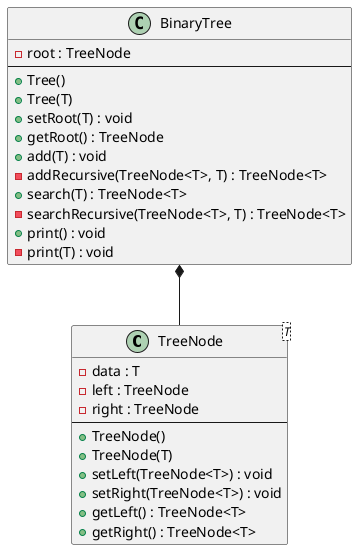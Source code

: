 @startuml

class TreeNode <T> {
- data : T
- left : TreeNode
- right : TreeNode
--
+TreeNode()
+TreeNode(T)
+setLeft(TreeNode<T>) : void
+setRight(TreeNode<T>) : void
+getLeft() : TreeNode<T>
+getRight() : TreeNode<T>
}

class BinaryTree {
- root : TreeNode
--
+Tree()
+Tree(T)
+setRoot(T) : void
+getRoot() : TreeNode
+add(T) : void
-addRecursive(TreeNode<T>, T) : TreeNode<T>
+search(T) : TreeNode<T>
-searchRecursive(TreeNode<T>, T) : TreeNode<T>
+print() : void
-print(T) : void
}

BinaryTree *-- TreeNode
@enduml